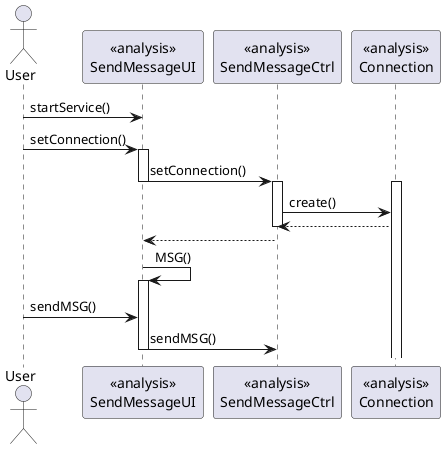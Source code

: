   @startuml doc-files/IPC05_01_send_message_ext_design_analysis.png
  actor User
  participant "<<analysis>>\nSendMessageUI" as UI
  participant "<<analysis>>\nSendMessageCtrl" as ctrl
  participant "<<analysis>>\nConnection" as connect


  User -> UI : startService()
 
  User -> UI : setConnection()

  activate UI
  UI -> ctrl : setConnection()
  deactivate UI
  activate ctrl
  activate connect
  ctrl -> connect : create()
  connect --> ctrl : 
  deactivate ctrl
  ctrl --> UI
  UI -> UI : MSG()

  activate UI
  User -> UI : sendMSG()

  UI -> ctrl : sendMSG()
  deactivate UI
  @enduml